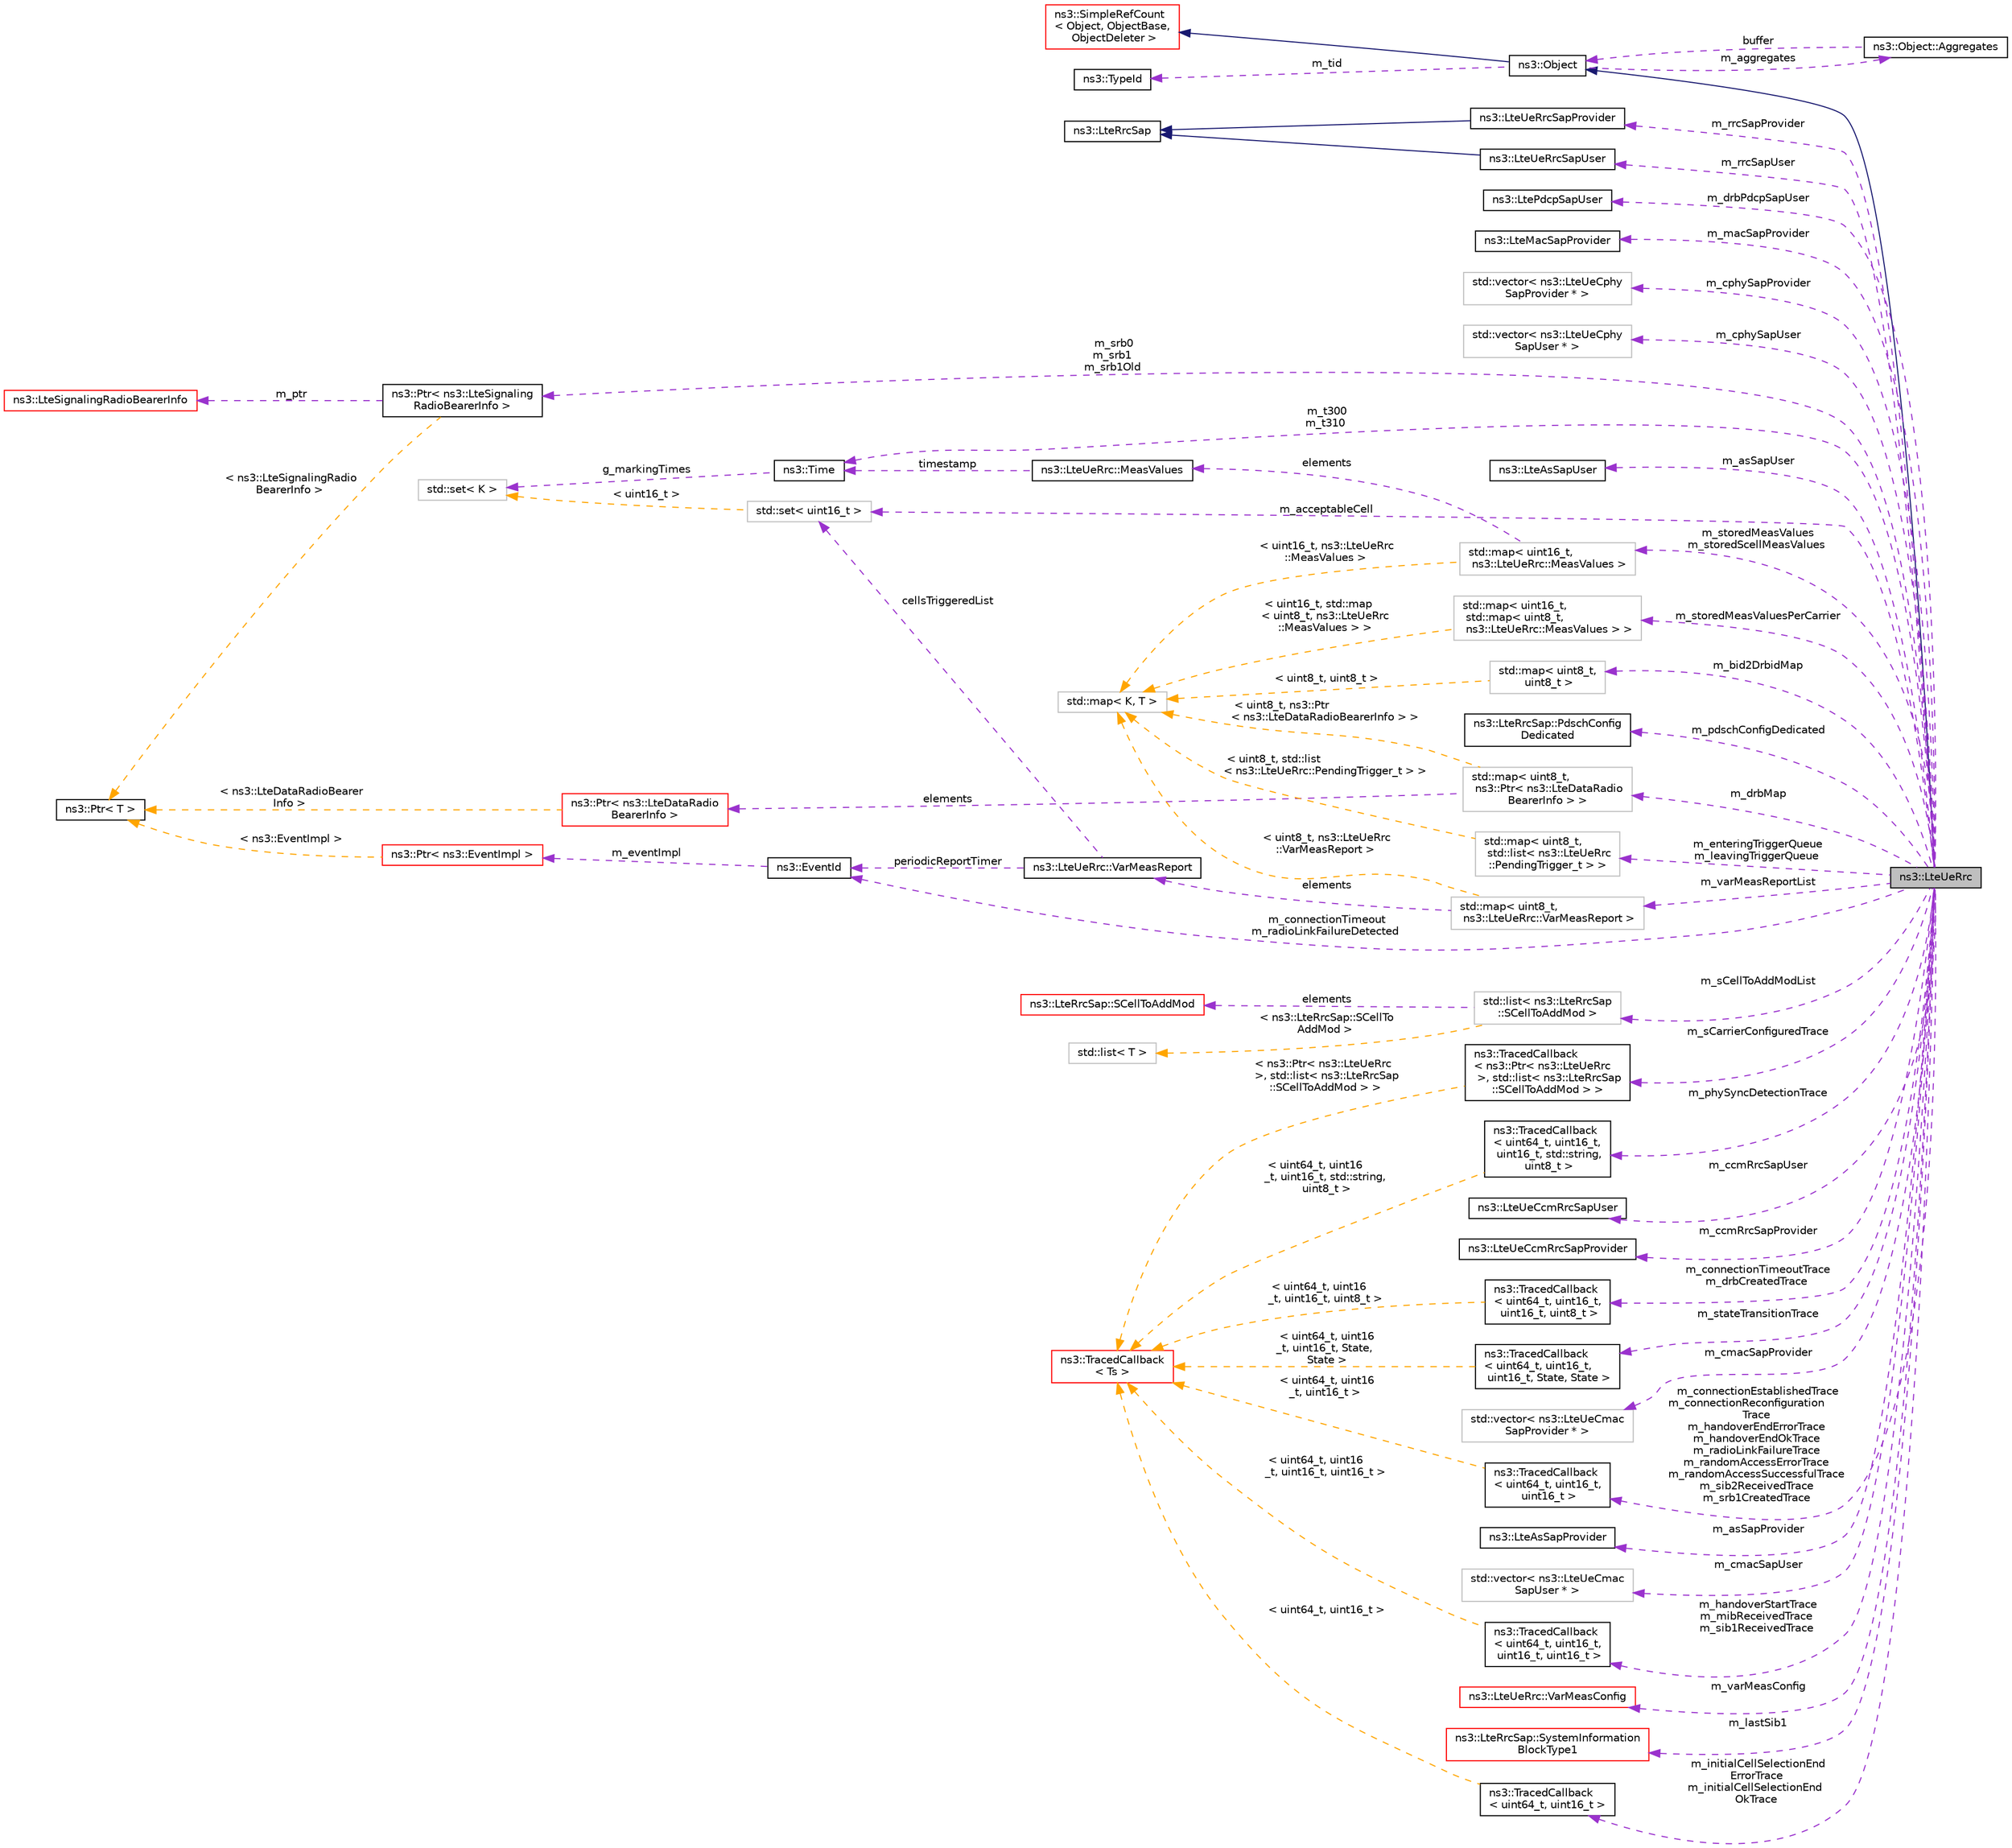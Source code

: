 digraph "ns3::LteUeRrc"
{
 // LATEX_PDF_SIZE
  edge [fontname="Helvetica",fontsize="10",labelfontname="Helvetica",labelfontsize="10"];
  node [fontname="Helvetica",fontsize="10",shape=record];
  rankdir="LR";
  Node1 [label="ns3::LteUeRrc",height=0.2,width=0.4,color="black", fillcolor="grey75", style="filled", fontcolor="black",tooltip=" "];
  Node2 -> Node1 [dir="back",color="midnightblue",fontsize="10",style="solid",fontname="Helvetica"];
  Node2 [label="ns3::Object",height=0.2,width=0.4,color="black", fillcolor="white", style="filled",URL="$classns3_1_1_object.html",tooltip="A base class which provides memory management and object aggregation."];
  Node3 -> Node2 [dir="back",color="midnightblue",fontsize="10",style="solid",fontname="Helvetica"];
  Node3 [label="ns3::SimpleRefCount\l\< Object, ObjectBase,\l ObjectDeleter \>",height=0.2,width=0.4,color="red", fillcolor="white", style="filled",URL="$classns3_1_1_simple_ref_count.html",tooltip=" "];
  Node7 -> Node2 [dir="back",color="darkorchid3",fontsize="10",style="dashed",label=" m_tid" ,fontname="Helvetica"];
  Node7 [label="ns3::TypeId",height=0.2,width=0.4,color="black", fillcolor="white", style="filled",URL="$classns3_1_1_type_id.html",tooltip="a unique identifier for an interface."];
  Node8 -> Node2 [dir="back",color="darkorchid3",fontsize="10",style="dashed",label=" m_aggregates" ,fontname="Helvetica"];
  Node8 [label="ns3::Object::Aggregates",height=0.2,width=0.4,color="black", fillcolor="white", style="filled",URL="$structns3_1_1_object_1_1_aggregates.html",tooltip="The list of Objects aggregated to this one."];
  Node2 -> Node8 [dir="back",color="darkorchid3",fontsize="10",style="dashed",label=" buffer" ,fontname="Helvetica"];
  Node9 -> Node1 [dir="back",color="darkorchid3",fontsize="10",style="dashed",label=" m_rrcSapProvider" ,fontname="Helvetica"];
  Node9 [label="ns3::LteUeRrcSapProvider",height=0.2,width=0.4,color="black", fillcolor="white", style="filled",URL="$classns3_1_1_lte_ue_rrc_sap_provider.html",tooltip="Part of the RRC protocol."];
  Node10 -> Node9 [dir="back",color="midnightblue",fontsize="10",style="solid",fontname="Helvetica"];
  Node10 [label="ns3::LteRrcSap",height=0.2,width=0.4,color="black", fillcolor="white", style="filled",URL="$classns3_1_1_lte_rrc_sap.html",tooltip="Class holding definition common to all UE/eNodeB SAP Users/Providers."];
  Node11 -> Node1 [dir="back",color="darkorchid3",fontsize="10",style="dashed",label=" m_drbMap" ,fontname="Helvetica"];
  Node11 [label="std::map\< uint8_t,\l ns3::Ptr\< ns3::LteDataRadio\lBearerInfo \> \>",height=0.2,width=0.4,color="grey75", fillcolor="white", style="filled",tooltip=" "];
  Node12 -> Node11 [dir="back",color="darkorchid3",fontsize="10",style="dashed",label=" elements" ,fontname="Helvetica"];
  Node12 [label="ns3::Ptr\< ns3::LteDataRadio\lBearerInfo \>",height=0.2,width=0.4,color="red", fillcolor="white", style="filled",URL="$classns3_1_1_ptr.html",tooltip=" "];
  Node26 -> Node12 [dir="back",color="orange",fontsize="10",style="dashed",label=" \< ns3::LteDataRadioBearer\lInfo \>" ,fontname="Helvetica"];
  Node26 [label="ns3::Ptr\< T \>",height=0.2,width=0.4,color="black", fillcolor="white", style="filled",URL="$classns3_1_1_ptr.html",tooltip="Smart pointer class similar to boost::intrusive_ptr."];
  Node46 -> Node11 [dir="back",color="orange",fontsize="10",style="dashed",label=" \< uint8_t, ns3::Ptr\l\< ns3::LteDataRadioBearerInfo \> \>" ,fontname="Helvetica"];
  Node46 [label="std::map\< K, T \>",height=0.2,width=0.4,color="grey75", fillcolor="white", style="filled",tooltip=" "];
  Node47 -> Node1 [dir="back",color="darkorchid3",fontsize="10",style="dashed",label=" m_asSapUser" ,fontname="Helvetica"];
  Node47 [label="ns3::LteAsSapUser",height=0.2,width=0.4,color="black", fillcolor="white", style="filled",URL="$classns3_1_1_lte_as_sap_user.html",tooltip="This class implements the Access Stratum (AS) Service Access Point (SAP), i.e., the interface between..."];
  Node48 -> Node1 [dir="back",color="darkorchid3",fontsize="10",style="dashed",label=" m_varMeasReportList" ,fontname="Helvetica"];
  Node48 [label="std::map\< uint8_t,\l ns3::LteUeRrc::VarMeasReport \>",height=0.2,width=0.4,color="grey75", fillcolor="white", style="filled",tooltip=" "];
  Node49 -> Node48 [dir="back",color="darkorchid3",fontsize="10",style="dashed",label=" elements" ,fontname="Helvetica"];
  Node49 [label="ns3::LteUeRrc::VarMeasReport",height=0.2,width=0.4,color="black", fillcolor="white", style="filled",URL="$structns3_1_1_lte_ue_rrc_1_1_var_meas_report.html",tooltip="Represents a single measurement reporting entry., which includes information about a measurement for ..."];
  Node50 -> Node49 [dir="back",color="darkorchid3",fontsize="10",style="dashed",label=" periodicReportTimer" ,fontname="Helvetica"];
  Node50 [label="ns3::EventId",height=0.2,width=0.4,color="black", fillcolor="white", style="filled",URL="$classns3_1_1_event_id.html",tooltip="An identifier for simulation events."];
  Node51 -> Node50 [dir="back",color="darkorchid3",fontsize="10",style="dashed",label=" m_eventImpl" ,fontname="Helvetica"];
  Node51 [label="ns3::Ptr\< ns3::EventImpl \>",height=0.2,width=0.4,color="red", fillcolor="white", style="filled",URL="$classns3_1_1_ptr.html",tooltip=" "];
  Node26 -> Node51 [dir="back",color="orange",fontsize="10",style="dashed",label=" \< ns3::EventImpl \>" ,fontname="Helvetica"];
  Node54 -> Node49 [dir="back",color="darkorchid3",fontsize="10",style="dashed",label=" cellsTriggeredList" ,fontname="Helvetica"];
  Node54 [label="std::set\< uint16_t \>",height=0.2,width=0.4,color="grey75", fillcolor="white", style="filled",tooltip=" "];
  Node55 -> Node54 [dir="back",color="orange",fontsize="10",style="dashed",label=" \< uint16_t \>" ,fontname="Helvetica"];
  Node55 [label="std::set\< K \>",height=0.2,width=0.4,color="grey75", fillcolor="white", style="filled",tooltip=" "];
  Node46 -> Node48 [dir="back",color="orange",fontsize="10",style="dashed",label=" \< uint8_t, ns3::LteUeRrc\l::VarMeasReport \>" ,fontname="Helvetica"];
  Node56 -> Node1 [dir="back",color="darkorchid3",fontsize="10",style="dashed",label=" m_sCarrierConfiguredTrace" ,fontname="Helvetica"];
  Node56 [label="ns3::TracedCallback\l\< ns3::Ptr\< ns3::LteUeRrc\l \>, std::list\< ns3::LteRrcSap\l::SCellToAddMod \> \>",height=0.2,width=0.4,color="black", fillcolor="white", style="filled",URL="$classns3_1_1_traced_callback.html",tooltip=" "];
  Node19 -> Node56 [dir="back",color="orange",fontsize="10",style="dashed",label=" \< ns3::Ptr\< ns3::LteUeRrc\l \>, std::list\< ns3::LteRrcSap\l::SCellToAddMod \> \>" ,fontname="Helvetica"];
  Node19 [label="ns3::TracedCallback\l\< Ts \>",height=0.2,width=0.4,color="red", fillcolor="white", style="filled",URL="$classns3_1_1_traced_callback.html",tooltip="Forward calls to a chain of Callback."];
  Node57 -> Node1 [dir="back",color="darkorchid3",fontsize="10",style="dashed",label=" m_pdschConfigDedicated" ,fontname="Helvetica"];
  Node57 [label="ns3::LteRrcSap::PdschConfig\lDedicated",height=0.2,width=0.4,color="black", fillcolor="white", style="filled",URL="$structns3_1_1_lte_rrc_sap_1_1_pdsch_config_dedicated.html",tooltip="PdschConfigDedicated structure."];
  Node58 -> Node1 [dir="back",color="darkorchid3",fontsize="10",style="dashed",label=" m_bid2DrbidMap" ,fontname="Helvetica"];
  Node58 [label="std::map\< uint8_t,\l uint8_t \>",height=0.2,width=0.4,color="grey75", fillcolor="white", style="filled",tooltip=" "];
  Node46 -> Node58 [dir="back",color="orange",fontsize="10",style="dashed",label=" \< uint8_t, uint8_t \>" ,fontname="Helvetica"];
  Node59 -> Node1 [dir="back",color="darkorchid3",fontsize="10",style="dashed",label=" m_sCellToAddModList" ,fontname="Helvetica"];
  Node59 [label="std::list\< ns3::LteRrcSap\l::SCellToAddMod \>",height=0.2,width=0.4,color="grey75", fillcolor="white", style="filled",tooltip=" "];
  Node60 -> Node59 [dir="back",color="darkorchid3",fontsize="10",style="dashed",label=" elements" ,fontname="Helvetica"];
  Node60 [label="ns3::LteRrcSap::SCellToAddMod",height=0.2,width=0.4,color="red", fillcolor="white", style="filled",URL="$structns3_1_1_lte_rrc_sap_1_1_s_cell_to_add_mod.html",tooltip="SCellToAddMod structure."];
  Node28 -> Node59 [dir="back",color="orange",fontsize="10",style="dashed",label=" \< ns3::LteRrcSap::SCellTo\lAddMod \>" ,fontname="Helvetica"];
  Node28 [label="std::list\< T \>",height=0.2,width=0.4,color="grey75", fillcolor="white", style="filled",tooltip=" "];
  Node50 -> Node1 [dir="back",color="darkorchid3",fontsize="10",style="dashed",label=" m_connectionTimeout\nm_radioLinkFailureDetected" ,fontname="Helvetica"];
  Node77 -> Node1 [dir="back",color="darkorchid3",fontsize="10",style="dashed",label=" m_storedMeasValues\nm_storedScellMeasValues" ,fontname="Helvetica"];
  Node77 [label="std::map\< uint16_t,\l ns3::LteUeRrc::MeasValues \>",height=0.2,width=0.4,color="grey75", fillcolor="white", style="filled",tooltip=" "];
  Node78 -> Node77 [dir="back",color="darkorchid3",fontsize="10",style="dashed",label=" elements" ,fontname="Helvetica"];
  Node78 [label="ns3::LteUeRrc::MeasValues",height=0.2,width=0.4,color="black", fillcolor="white", style="filled",URL="$structns3_1_1_lte_ue_rrc_1_1_meas_values.html",tooltip="Represents a measurement result from a certain cell."];
  Node79 -> Node78 [dir="back",color="darkorchid3",fontsize="10",style="dashed",label=" timestamp" ,fontname="Helvetica"];
  Node79 [label="ns3::Time",height=0.2,width=0.4,color="black", fillcolor="white", style="filled",URL="$classns3_1_1_time.html",tooltip="Simulation virtual time values and global simulation resolution."];
  Node55 -> Node79 [dir="back",color="darkorchid3",fontsize="10",style="dashed",label=" g_markingTimes" ,fontname="Helvetica"];
  Node46 -> Node77 [dir="back",color="orange",fontsize="10",style="dashed",label=" \< uint16_t, ns3::LteUeRrc\l::MeasValues \>" ,fontname="Helvetica"];
  Node80 -> Node1 [dir="back",color="darkorchid3",fontsize="10",style="dashed",label=" m_phySyncDetectionTrace" ,fontname="Helvetica"];
  Node80 [label="ns3::TracedCallback\l\< uint64_t, uint16_t,\l uint16_t, std::string,\l uint8_t \>",height=0.2,width=0.4,color="black", fillcolor="white", style="filled",URL="$classns3_1_1_traced_callback.html",tooltip=" "];
  Node19 -> Node80 [dir="back",color="orange",fontsize="10",style="dashed",label=" \< uint64_t, uint16\l_t, uint16_t, std::string,\l uint8_t \>" ,fontname="Helvetica"];
  Node81 -> Node1 [dir="back",color="darkorchid3",fontsize="10",style="dashed",label=" m_connectionTimeoutTrace\nm_drbCreatedTrace" ,fontname="Helvetica"];
  Node81 [label="ns3::TracedCallback\l\< uint64_t, uint16_t,\l uint16_t, uint8_t \>",height=0.2,width=0.4,color="black", fillcolor="white", style="filled",URL="$classns3_1_1_traced_callback.html",tooltip=" "];
  Node19 -> Node81 [dir="back",color="orange",fontsize="10",style="dashed",label=" \< uint64_t, uint16\l_t, uint16_t, uint8_t \>" ,fontname="Helvetica"];
  Node82 -> Node1 [dir="back",color="darkorchid3",fontsize="10",style="dashed",label=" m_srb0\nm_srb1\nm_srb1Old" ,fontname="Helvetica"];
  Node82 [label="ns3::Ptr\< ns3::LteSignaling\lRadioBearerInfo \>",height=0.2,width=0.4,color="black", fillcolor="white", style="filled",URL="$classns3_1_1_ptr.html",tooltip=" "];
  Node83 -> Node82 [dir="back",color="darkorchid3",fontsize="10",style="dashed",label=" m_ptr" ,fontname="Helvetica"];
  Node83 [label="ns3::LteSignalingRadioBearerInfo",height=0.2,width=0.4,color="red", fillcolor="white", style="filled",URL="$classns3_1_1_lte_signaling_radio_bearer_info.html",tooltip="store information on active signaling radio bearer instance"];
  Node26 -> Node82 [dir="back",color="orange",fontsize="10",style="dashed",label=" \< ns3::LteSignalingRadio\lBearerInfo \>" ,fontname="Helvetica"];
  Node84 -> Node1 [dir="back",color="darkorchid3",fontsize="10",style="dashed",label=" m_ccmRrcSapUser" ,fontname="Helvetica"];
  Node84 [label="ns3::LteUeCcmRrcSapUser",height=0.2,width=0.4,color="black", fillcolor="white", style="filled",URL="$classns3_1_1_lte_ue_ccm_rrc_sap_user.html",tooltip="Service Access Point (SAP) offered by the UE RRC to the UE CCM."];
  Node85 -> Node1 [dir="back",color="darkorchid3",fontsize="10",style="dashed",label=" m_ccmRrcSapProvider" ,fontname="Helvetica"];
  Node85 [label="ns3::LteUeCcmRrcSapProvider",height=0.2,width=0.4,color="black", fillcolor="white", style="filled",URL="$classns3_1_1_lte_ue_ccm_rrc_sap_provider.html",tooltip="Service Access Point (SAP) offered by the UE component carrier manager to the UE RRC."];
  Node86 -> Node1 [dir="back",color="darkorchid3",fontsize="10",style="dashed",label=" m_rrcSapUser" ,fontname="Helvetica"];
  Node86 [label="ns3::LteUeRrcSapUser",height=0.2,width=0.4,color="black", fillcolor="white", style="filled",URL="$classns3_1_1_lte_ue_rrc_sap_user.html",tooltip="Part of the RRC protocol."];
  Node10 -> Node86 [dir="back",color="midnightblue",fontsize="10",style="solid",fontname="Helvetica"];
  Node79 -> Node1 [dir="back",color="darkorchid3",fontsize="10",style="dashed",label=" m_t300\nm_t310" ,fontname="Helvetica"];
  Node87 -> Node1 [dir="back",color="darkorchid3",fontsize="10",style="dashed",label=" m_handoverStartTrace\nm_mibReceivedTrace\nm_sib1ReceivedTrace" ,fontname="Helvetica"];
  Node87 [label="ns3::TracedCallback\l\< uint64_t, uint16_t,\l uint16_t, uint16_t \>",height=0.2,width=0.4,color="black", fillcolor="white", style="filled",URL="$classns3_1_1_traced_callback.html",tooltip=" "];
  Node19 -> Node87 [dir="back",color="orange",fontsize="10",style="dashed",label=" \< uint64_t, uint16\l_t, uint16_t, uint16_t \>" ,fontname="Helvetica"];
  Node88 -> Node1 [dir="back",color="darkorchid3",fontsize="10",style="dashed",label=" m_cmacSapProvider" ,fontname="Helvetica"];
  Node88 [label="std::vector\< ns3::LteUeCmac\lSapProvider * \>",height=0.2,width=0.4,color="grey75", fillcolor="white", style="filled",tooltip=" "];
  Node91 -> Node1 [dir="back",color="darkorchid3",fontsize="10",style="dashed",label=" m_storedMeasValuesPerCarrier" ,fontname="Helvetica"];
  Node91 [label="std::map\< uint16_t,\l std::map\< uint8_t,\l ns3::LteUeRrc::MeasValues \> \>",height=0.2,width=0.4,color="grey75", fillcolor="white", style="filled",tooltip=" "];
  Node46 -> Node91 [dir="back",color="orange",fontsize="10",style="dashed",label=" \< uint16_t, std::map\l\< uint8_t, ns3::LteUeRrc\l::MeasValues \> \>" ,fontname="Helvetica"];
  Node92 -> Node1 [dir="back",color="darkorchid3",fontsize="10",style="dashed",label=" m_asSapProvider" ,fontname="Helvetica"];
  Node92 [label="ns3::LteAsSapProvider",height=0.2,width=0.4,color="black", fillcolor="white", style="filled",URL="$classns3_1_1_lte_as_sap_provider.html",tooltip="This class implements the Access Stratum (AS) Service Access Point (SAP), i.e., the interface between..."];
  Node93 -> Node1 [dir="back",color="darkorchid3",fontsize="10",style="dashed",label=" m_cmacSapUser" ,fontname="Helvetica"];
  Node93 [label="std::vector\< ns3::LteUeCmac\lSapUser * \>",height=0.2,width=0.4,color="grey75", fillcolor="white", style="filled",tooltip=" "];
  Node95 -> Node1 [dir="back",color="darkorchid3",fontsize="10",style="dashed",label=" m_enteringTriggerQueue\nm_leavingTriggerQueue" ,fontname="Helvetica"];
  Node95 [label="std::map\< uint8_t,\l std::list\< ns3::LteUeRrc\l::PendingTrigger_t \> \>",height=0.2,width=0.4,color="grey75", fillcolor="white", style="filled",tooltip=" "];
  Node46 -> Node95 [dir="back",color="orange",fontsize="10",style="dashed",label=" \< uint8_t, std::list\l\< ns3::LteUeRrc::PendingTrigger_t \> \>" ,fontname="Helvetica"];
  Node99 -> Node1 [dir="back",color="darkorchid3",fontsize="10",style="dashed",label=" m_varMeasConfig" ,fontname="Helvetica"];
  Node99 [label="ns3::LteUeRrc::VarMeasConfig",height=0.2,width=0.4,color="red", fillcolor="white", style="filled",URL="$structns3_1_1_lte_ue_rrc_1_1_var_meas_config.html",tooltip="Includes the accumulated configuration of the measurements to be performed by the UE."];
  Node116 -> Node1 [dir="back",color="darkorchid3",fontsize="10",style="dashed",label=" m_lastSib1" ,fontname="Helvetica"];
  Node116 [label="ns3::LteRrcSap::SystemInformation\lBlockType1",height=0.2,width=0.4,color="red", fillcolor="white", style="filled",URL="$structns3_1_1_lte_rrc_sap_1_1_system_information_block_type1.html",tooltip="SystemInformationBlockType1 structure."];
  Node120 -> Node1 [dir="back",color="darkorchid3",fontsize="10",style="dashed",label=" m_connectionEstablishedTrace\nm_connectionReconfiguration\lTrace\nm_handoverEndErrorTrace\nm_handoverEndOkTrace\nm_radioLinkFailureTrace\nm_randomAccessErrorTrace\nm_randomAccessSuccessfulTrace\nm_sib2ReceivedTrace\nm_srb1CreatedTrace" ,fontname="Helvetica"];
  Node120 [label="ns3::TracedCallback\l\< uint64_t, uint16_t,\l uint16_t \>",height=0.2,width=0.4,color="black", fillcolor="white", style="filled",URL="$classns3_1_1_traced_callback.html",tooltip=" "];
  Node19 -> Node120 [dir="back",color="orange",fontsize="10",style="dashed",label=" \< uint64_t, uint16\l_t, uint16_t \>" ,fontname="Helvetica"];
  Node121 -> Node1 [dir="back",color="darkorchid3",fontsize="10",style="dashed",label=" m_initialCellSelectionEnd\lErrorTrace\nm_initialCellSelectionEnd\lOkTrace" ,fontname="Helvetica"];
  Node121 [label="ns3::TracedCallback\l\< uint64_t, uint16_t \>",height=0.2,width=0.4,color="black", fillcolor="white", style="filled",URL="$classns3_1_1_traced_callback.html",tooltip=" "];
  Node19 -> Node121 [dir="back",color="orange",fontsize="10",style="dashed",label=" \< uint64_t, uint16_t \>" ,fontname="Helvetica"];
  Node122 -> Node1 [dir="back",color="darkorchid3",fontsize="10",style="dashed",label=" m_stateTransitionTrace" ,fontname="Helvetica"];
  Node122 [label="ns3::TracedCallback\l\< uint64_t, uint16_t,\l uint16_t, State, State \>",height=0.2,width=0.4,color="black", fillcolor="white", style="filled",URL="$classns3_1_1_traced_callback.html",tooltip=" "];
  Node19 -> Node122 [dir="back",color="orange",fontsize="10",style="dashed",label=" \< uint64_t, uint16\l_t, uint16_t, State,\l State \>" ,fontname="Helvetica"];
  Node33 -> Node1 [dir="back",color="darkorchid3",fontsize="10",style="dashed",label=" m_drbPdcpSapUser" ,fontname="Helvetica"];
  Node33 [label="ns3::LtePdcpSapUser",height=0.2,width=0.4,color="black", fillcolor="white", style="filled",URL="$classns3_1_1_lte_pdcp_sap_user.html",tooltip="Service Access Point (SAP) offered by the PDCP entity to the RRC entity See 3GPP 36...."];
  Node54 -> Node1 [dir="back",color="darkorchid3",fontsize="10",style="dashed",label=" m_acceptableCell" ,fontname="Helvetica"];
  Node37 -> Node1 [dir="back",color="darkorchid3",fontsize="10",style="dashed",label=" m_macSapProvider" ,fontname="Helvetica"];
  Node37 [label="ns3::LteMacSapProvider",height=0.2,width=0.4,color="black", fillcolor="white", style="filled",URL="$classns3_1_1_lte_mac_sap_provider.html",tooltip="Service Access Point (SAP) offered by the MAC to the RLC See Femto Forum MAC Scheduler Interface Spec..."];
  Node123 -> Node1 [dir="back",color="darkorchid3",fontsize="10",style="dashed",label=" m_cphySapProvider" ,fontname="Helvetica"];
  Node123 [label="std::vector\< ns3::LteUeCphy\lSapProvider * \>",height=0.2,width=0.4,color="grey75", fillcolor="white", style="filled",tooltip=" "];
  Node125 -> Node1 [dir="back",color="darkorchid3",fontsize="10",style="dashed",label=" m_cphySapUser" ,fontname="Helvetica"];
  Node125 [label="std::vector\< ns3::LteUeCphy\lSapUser * \>",height=0.2,width=0.4,color="grey75", fillcolor="white", style="filled",tooltip=" "];
}
